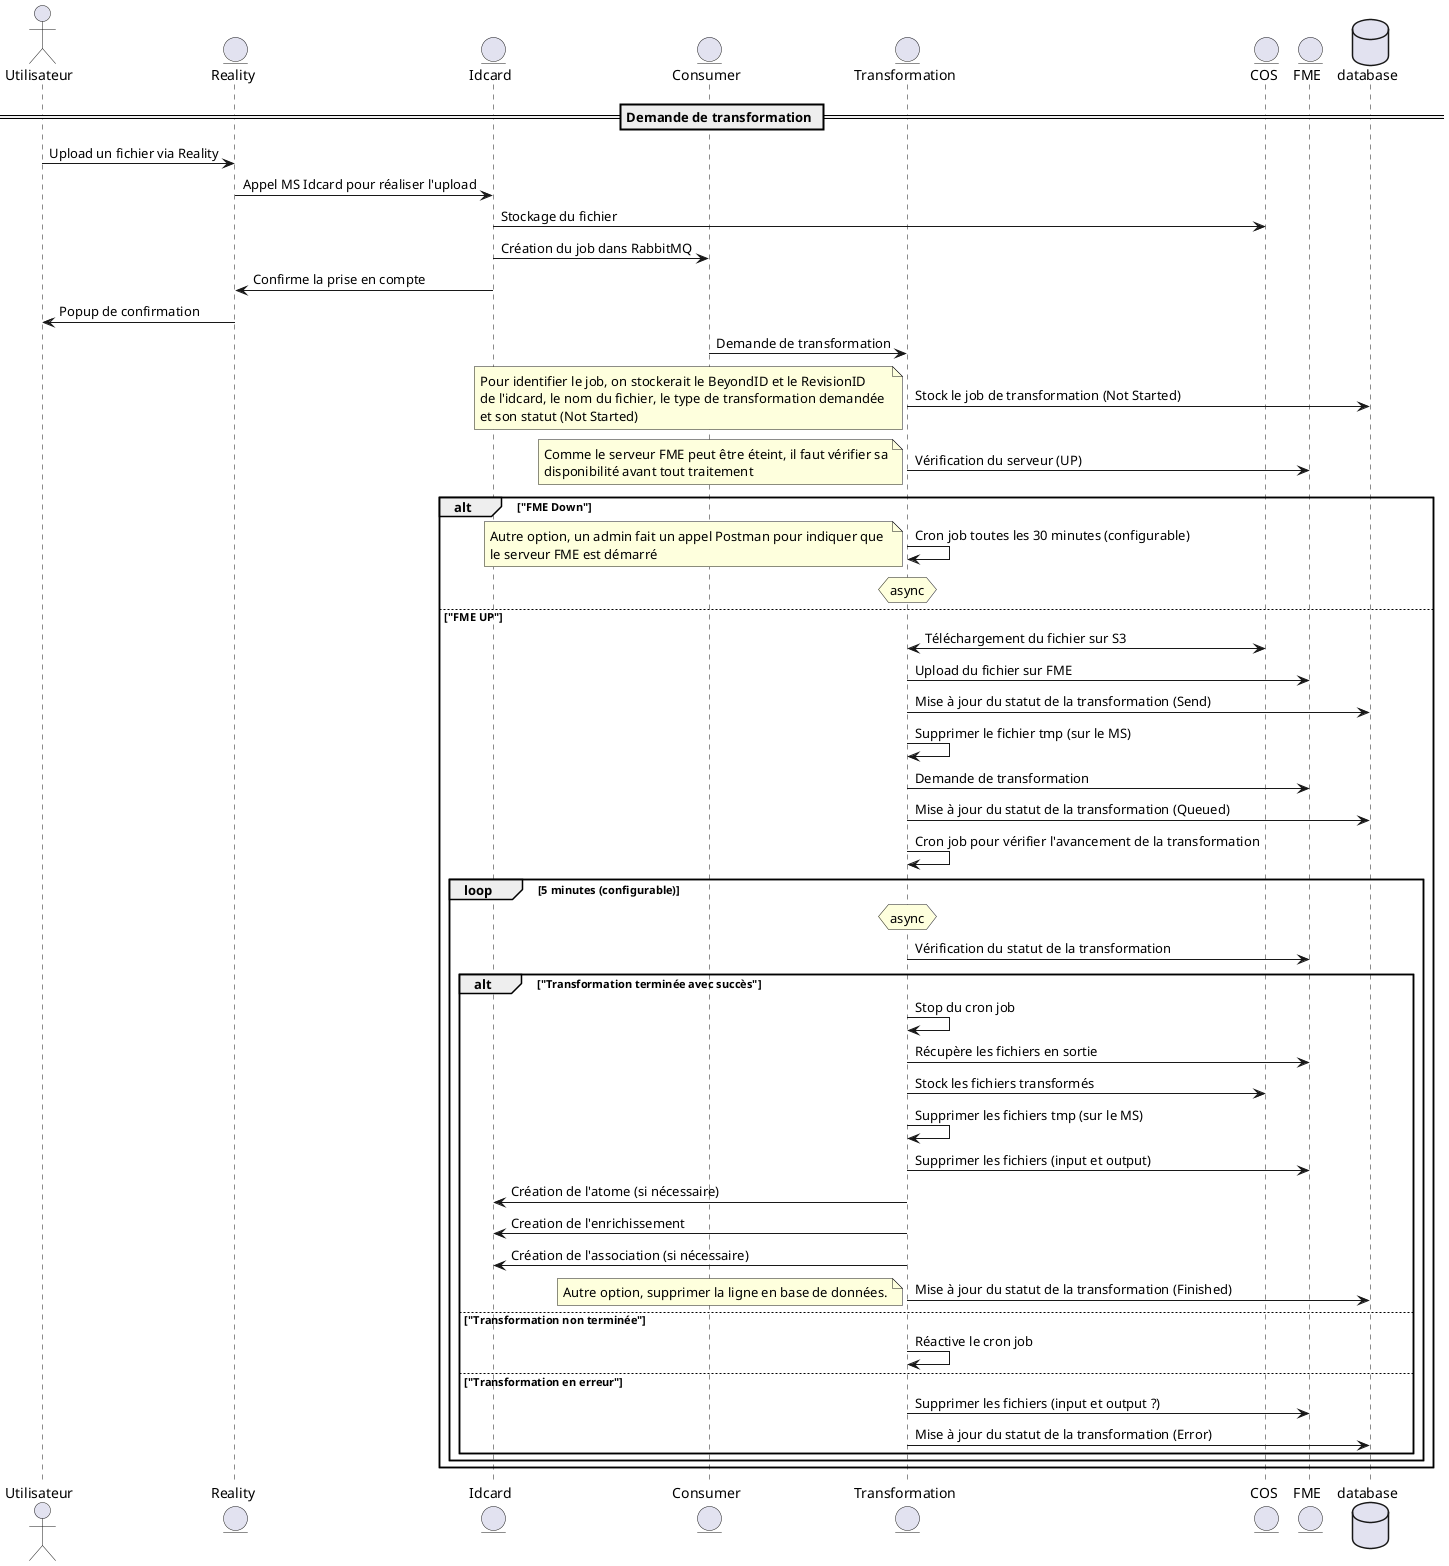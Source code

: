 @startuml
actor Utilisateur as u
entity Reality as r
entity Idcard as i
entity Consumer as c
entity Transformation as t
entity COS as s3
entity FME as f
database database as db

== Demande de transformation ==

u -> r: Upload un fichier via Reality
r -> i: Appel MS Idcard pour réaliser l'upload
i -> s3: Stockage du fichier
i -> c: Création du job dans RabbitMQ 
i -> r: Confirme la prise en compte
r -> u: Popup de confirmation
c -> t: Demande de transformation
t -> db: Stock le job de transformation (Not Started)
note left
    Pour identifier le job, on stockerait le BeyondID et le RevisionID 
    de l'idcard, le nom du fichier, le type de transformation demandée 
    et son statut (Not Started)
end note

t -> f: Vérification du serveur (UP)
note left
    Comme le serveur FME peut être éteint, il faut vérifier sa
    disponibilité avant tout traitement
end note


alt "FME Down"
    t -> t: Cron job toutes les 30 minutes (configurable)
    note left
        Autre option, un admin fait un appel Postman pour indiquer que 
        le serveur FME est démarré
    end note
    hnote over t : async
else "FME UP"
    t <-> s3: Téléchargement du fichier sur S3
    t -> f: Upload du fichier sur FME
    t -> db: Mise à jour du statut de la transformation (Send)
    t -> t: Supprimer le fichier tmp (sur le MS)
    t -> f: Demande de transformation
    t -> db: Mise à jour du statut de la transformation (Queued)
    t -> t: Cron job pour vérifier l'avancement de la transformation
    
    loop 5 minutes (configurable)
        hnote over t : async
        t -> f: Vérification du statut de la transformation
        alt "Transformation terminée avec succès"
            t -> t: Stop du cron job
            t -> f: Récupère les fichiers en sortie
            t -> s3: Stock les fichiers transformés
            t -> t: Supprimer les fichiers tmp (sur le MS)
            t -> f: Supprimer les fichiers (input et output)
            t -> i: Création de l'atome (si nécessaire)
            t -> i: Creation de l'enrichissement
            t -> i: Création de l'association (si nécessaire)
            t -> db: Mise à jour du statut de la transformation (Finished)
            note left
                Autre option, supprimer la ligne en base de données.
            end note
        else "Transformation non terminée"
            t -> t: Réactive le cron job
        else "Transformation en erreur"
            t -> f: Supprimer les fichiers (input et output ?)
            t -> db: Mise à jour du statut de la transformation (Error)
        end
    end
end

@enduml
